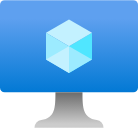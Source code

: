 <mxfile version="16.6.7" type="github">
  <diagram id="13wGwXZhPfRKZ-FUdOZh" name="Page-1">
    <mxGraphModel dx="582" dy="532" grid="1" gridSize="10" guides="1" tooltips="1" connect="1" arrows="1" fold="1" page="1" pageScale="1" pageWidth="827" pageHeight="1169" math="0" shadow="0">
      <root>
        <mxCell id="0" />
        <mxCell id="1" parent="0" />
        <mxCell id="cburuqR9lVD6ShUXhjrS-1" value="" style="aspect=fixed;html=1;points=[];align=center;image;fontSize=12;image=img/lib/azure2/compute/Virtual_Machine.svg;" vertex="1" parent="1">
          <mxGeometry x="230" y="200" width="69" height="64" as="geometry" />
        </mxCell>
      </root>
    </mxGraphModel>
  </diagram>
</mxfile>

